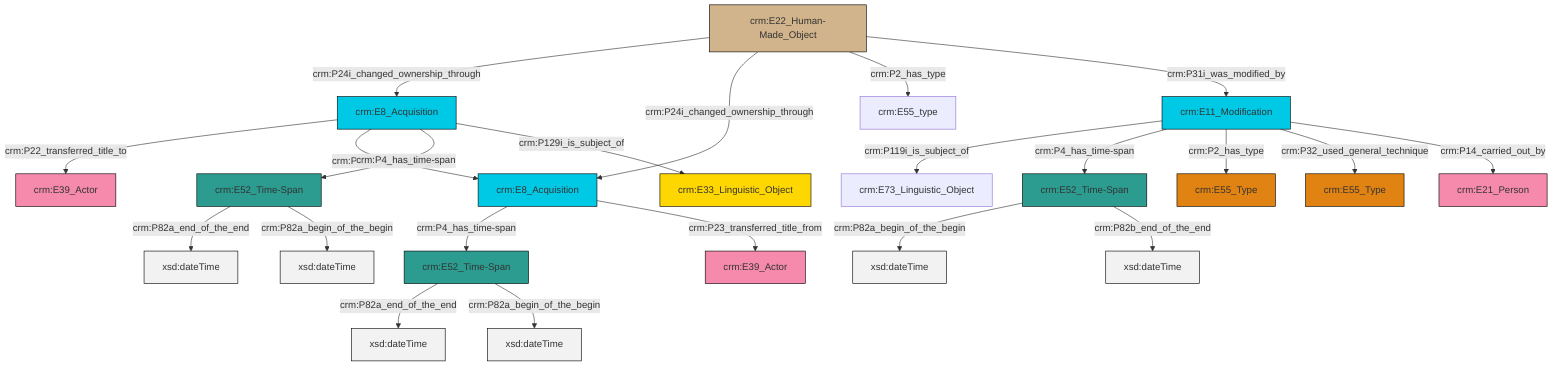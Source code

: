 graph TD
classDef Literal fill:#f2f2f2,stroke:#000000;
classDef CRM_Entity fill:#FFFFFF,stroke:#000000;
classDef Temporal_Entity fill:#00C9E6, stroke:#000000;
classDef Type fill:#E18312, stroke:#000000;
classDef Time-Span fill:#2C9C91, stroke:#000000;
classDef Appellation fill:#FFEB7F, stroke:#000000;
classDef Place fill:#008836, stroke:#000000;
classDef Persistent_Item fill:#B266B2, stroke:#000000;
classDef Conceptual_Object fill:#FFD700, stroke:#000000;
classDef Physical_Thing fill:#D2B48C, stroke:#000000;
classDef Actor fill:#f58aad, stroke:#000000;
classDef PC_Classes fill:#4ce600, stroke:#000000;
classDef Multi fill:#cccccc,stroke:#000000;

2["crm:E11_Modification"]:::Temporal_Entity -->|crm:P119i_is_subject_of| 3["crm:E73_Linguistic_Object"]:::Default
0["crm:E52_Time-Span"]:::Time-Span -->|crm:P82a_end_of_the_end| 4[xsd:dateTime]:::Literal
7["crm:E8_Acquisition"]:::Temporal_Entity -->|crm:P22_transferred_title_to| 8["crm:E39_Actor"]:::Actor
10["crm:E22_Human-Made_Object"]:::Physical_Thing -->|crm:P24i_changed_ownership_through| 7["crm:E8_Acquisition"]:::Temporal_Entity
11["crm:E52_Time-Span"]:::Time-Span -->|crm:P82a_begin_of_the_begin| 12[xsd:dateTime]:::Literal
10["crm:E22_Human-Made_Object"]:::Physical_Thing -->|crm:P24i_changed_ownership_through| 15["crm:E8_Acquisition"]:::Temporal_Entity
15["crm:E8_Acquisition"]:::Temporal_Entity -->|crm:P4_has_time-span| 0["crm:E52_Time-Span"]:::Time-Span
7["crm:E8_Acquisition"]:::Temporal_Entity -->|crm:P115i_is_finished_by| 15["crm:E8_Acquisition"]:::Temporal_Entity
7["crm:E8_Acquisition"]:::Temporal_Entity -->|crm:P4_has_time-span| 20["crm:E52_Time-Span"]:::Time-Span
7["crm:E8_Acquisition"]:::Temporal_Entity -->|crm:P129i_is_subject_of| 21["crm:E33_Linguistic_Object"]:::Conceptual_Object
10["crm:E22_Human-Made_Object"]:::Physical_Thing -->|crm:P2_has_type| 13["crm:E55_type"]:::Default
2["crm:E11_Modification"]:::Temporal_Entity -->|crm:P4_has_time-span| 11["crm:E52_Time-Span"]:::Time-Span
11["crm:E52_Time-Span"]:::Time-Span -->|crm:P82b_end_of_the_end| 24[xsd:dateTime]:::Literal
15["crm:E8_Acquisition"]:::Temporal_Entity -->|crm:P23_transferred_title_from| 26["crm:E39_Actor"]:::Actor
2["crm:E11_Modification"]:::Temporal_Entity -->|crm:P2_has_type| 5["crm:E55_Type"]:::Type
10["crm:E22_Human-Made_Object"]:::Physical_Thing -->|crm:P31i_was_modified_by| 2["crm:E11_Modification"]:::Temporal_Entity
20["crm:E52_Time-Span"]:::Time-Span -->|crm:P82a_end_of_the_end| 30[xsd:dateTime]:::Literal
2["crm:E11_Modification"]:::Temporal_Entity -->|crm:P32_used_general_technique| 28["crm:E55_Type"]:::Type
2["crm:E11_Modification"]:::Temporal_Entity -->|crm:P14_carried_out_by| 18["crm:E21_Person"]:::Actor
0["crm:E52_Time-Span"]:::Time-Span -->|crm:P82a_begin_of_the_begin| 34[xsd:dateTime]:::Literal
20["crm:E52_Time-Span"]:::Time-Span -->|crm:P82a_begin_of_the_begin| 35[xsd:dateTime]:::Literal